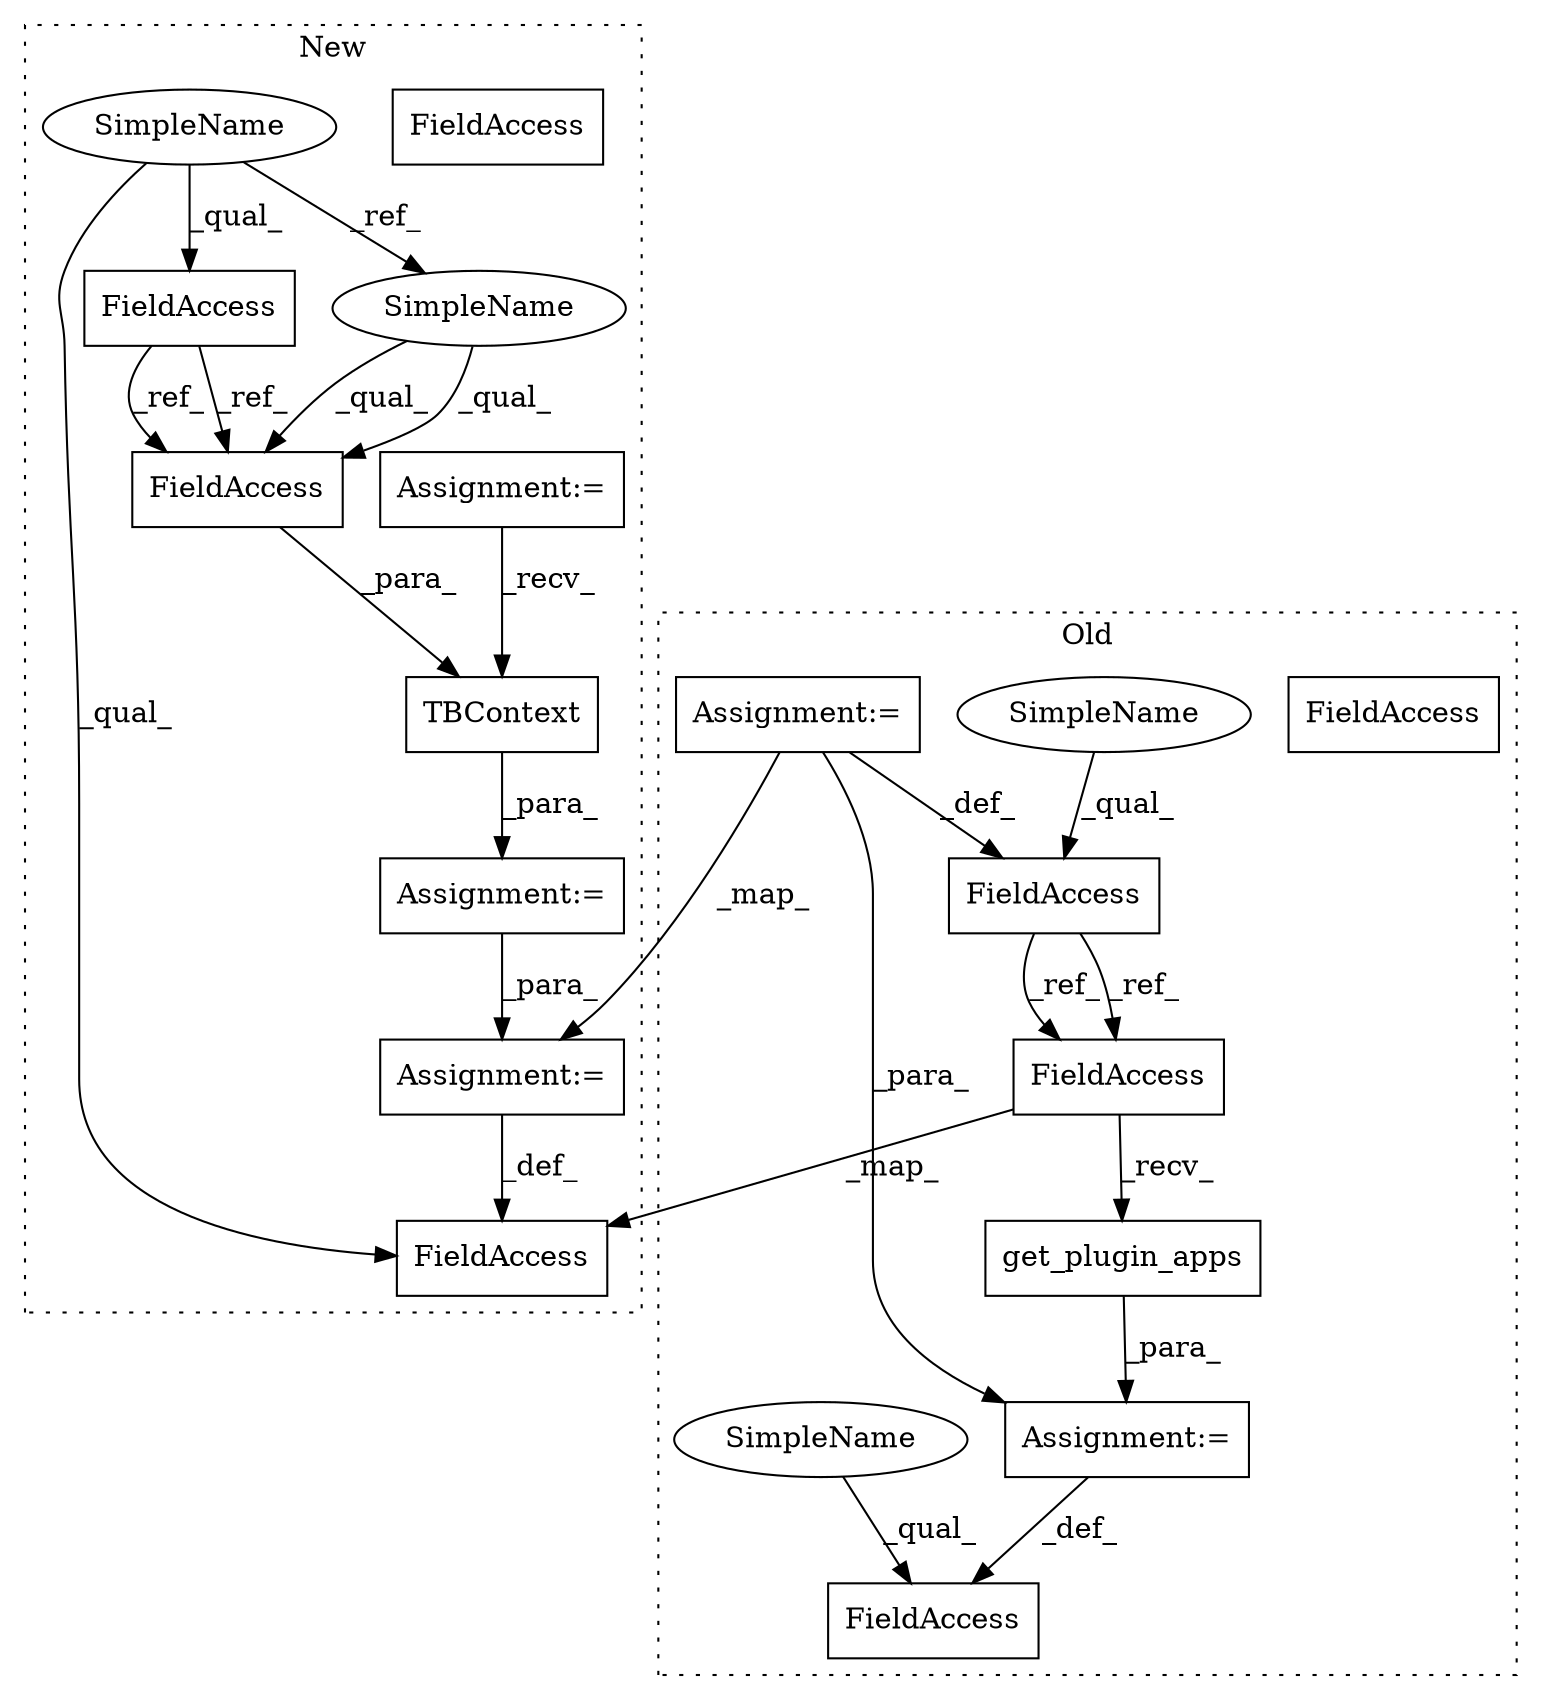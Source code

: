 digraph G {
subgraph cluster0 {
1 [label="get_plugin_apps" a="32" s="1359,1391" l="16,1" shape="box"];
5 [label="FieldAccess" a="22" s="1277" l="11" shape="box"];
10 [label="FieldAccess" a="22" s="1347" l="11" shape="box"];
11 [label="FieldAccess" a="22" s="1337" l="9" shape="box"];
12 [label="Assignment:=" a="7" s="1346" l="1" shape="box"];
14 [label="Assignment:=" a="7" s="1288" l="1" shape="box"];
16 [label="FieldAccess" a="22" s="1347" l="11" shape="box"];
18 [label="SimpleName" a="42" s="1277" l="4" shape="ellipse"];
19 [label="SimpleName" a="42" s="1337" l="4" shape="ellipse"];
label = "Old";
style="dotted";
}
subgraph cluster1 {
2 [label="TBContext" a="32" s="1436,1469" l="10,1" shape="box"];
3 [label="Assignment:=" a="7" s="1037" l="11" shape="box"];
4 [label="Assignment:=" a="7" s="1423" l="1" shape="box"];
6 [label="FieldAccess" a="22" s="1054" l="11" shape="box"];
7 [label="FieldAccess" a="22" s="1446" l="11" shape="box"];
8 [label="SimpleName" a="42" s="766" l="4" shape="ellipse"];
9 [label="FieldAccess" a="22" s="1476" l="11" shape="box"];
13 [label="Assignment:=" a="7" s="1487" l="1" shape="box"];
15 [label="FieldAccess" a="22" s="1446" l="11" shape="box"];
17 [label="SimpleName" a="42" s="1446" l="4" shape="ellipse"];
label = "New";
style="dotted";
}
1 -> 12 [label="_para_"];
2 -> 4 [label="_para_"];
3 -> 2 [label="_recv_"];
4 -> 13 [label="_para_"];
5 -> 16 [label="_ref_"];
5 -> 16 [label="_ref_"];
6 -> 15 [label="_ref_"];
6 -> 15 [label="_ref_"];
8 -> 9 [label="_qual_"];
8 -> 17 [label="_ref_"];
8 -> 6 [label="_qual_"];
12 -> 11 [label="_def_"];
13 -> 9 [label="_def_"];
14 -> 5 [label="_def_"];
14 -> 13 [label="_map_"];
14 -> 12 [label="_para_"];
15 -> 2 [label="_para_"];
16 -> 1 [label="_recv_"];
16 -> 9 [label="_map_"];
17 -> 15 [label="_qual_"];
17 -> 15 [label="_qual_"];
18 -> 5 [label="_qual_"];
19 -> 11 [label="_qual_"];
}